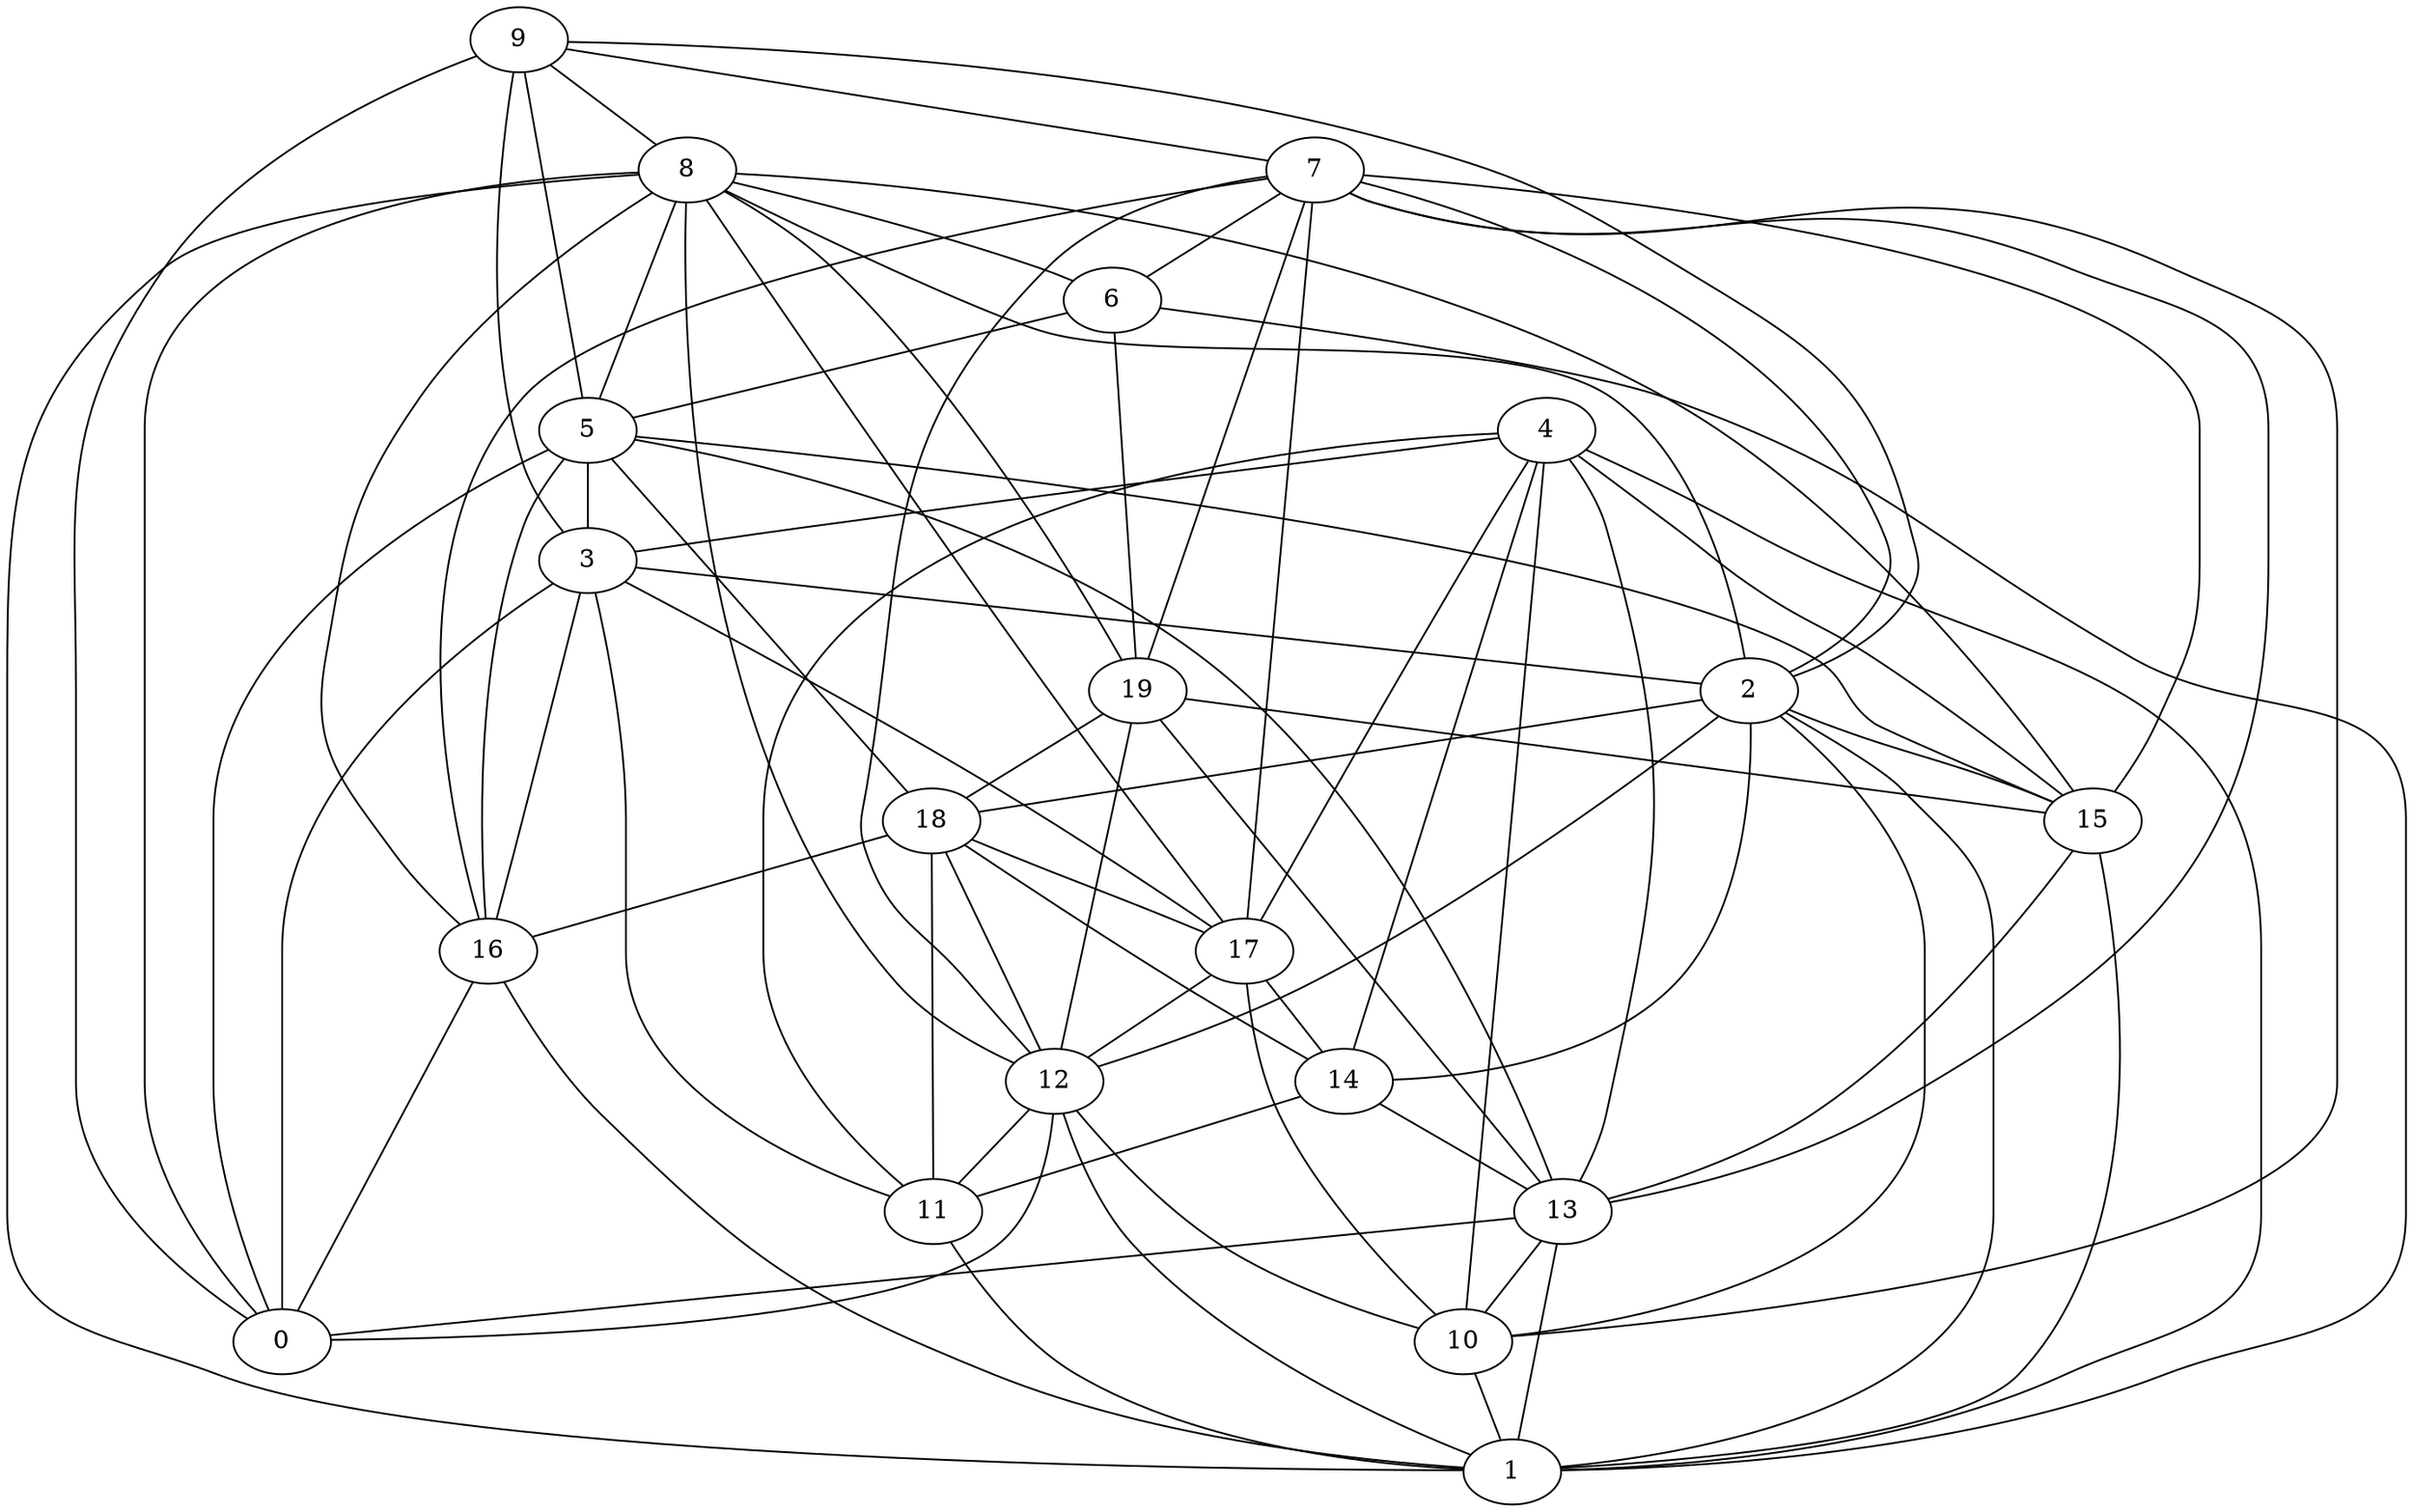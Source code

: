 digraph GG_graph {

subgraph G_graph {
edge [color = black]
"3" -> "0" [dir = none]
"3" -> "17" [dir = none]
"3" -> "16" [dir = none]
"5" -> "3" [dir = none]
"5" -> "15" [dir = none]
"5" -> "0" [dir = none]
"5" -> "16" [dir = none]
"18" -> "16" [dir = none]
"18" -> "11" [dir = none]
"18" -> "12" [dir = none]
"11" -> "1" [dir = none]
"2" -> "14" [dir = none]
"2" -> "12" [dir = none]
"2" -> "10" [dir = none]
"2" -> "1" [dir = none]
"2" -> "18" [dir = none]
"14" -> "13" [dir = none]
"17" -> "12" [dir = none]
"17" -> "14" [dir = none]
"7" -> "13" [dir = none]
"7" -> "19" [dir = none]
"7" -> "2" [dir = none]
"7" -> "15" [dir = none]
"7" -> "10" [dir = none]
"7" -> "12" [dir = none]
"7" -> "17" [dir = none]
"10" -> "1" [dir = none]
"13" -> "0" [dir = none]
"13" -> "1" [dir = none]
"15" -> "1" [dir = none]
"15" -> "13" [dir = none]
"12" -> "10" [dir = none]
"12" -> "0" [dir = none]
"12" -> "1" [dir = none]
"12" -> "11" [dir = none]
"4" -> "11" [dir = none]
"4" -> "17" [dir = none]
"4" -> "13" [dir = none]
"4" -> "15" [dir = none]
"4" -> "10" [dir = none]
"4" -> "3" [dir = none]
"9" -> "5" [dir = none]
"9" -> "8" [dir = none]
"9" -> "0" [dir = none]
"9" -> "7" [dir = none]
"9" -> "2" [dir = none]
"8" -> "6" [dir = none]
"8" -> "16" [dir = none]
"8" -> "0" [dir = none]
"8" -> "15" [dir = none]
"8" -> "17" [dir = none]
"8" -> "2" [dir = none]
"8" -> "19" [dir = none]
"6" -> "1" [dir = none]
"6" -> "19" [dir = none]
"19" -> "12" [dir = none]
"19" -> "15" [dir = none]
"5" -> "18" [dir = none]
"14" -> "11" [dir = none]
"8" -> "12" [dir = none]
"4" -> "1" [dir = none]
"9" -> "3" [dir = none]
"3" -> "11" [dir = none]
"7" -> "16" [dir = none]
"18" -> "14" [dir = none]
"19" -> "18" [dir = none]
"18" -> "17" [dir = none]
"3" -> "2" [dir = none]
"19" -> "13" [dir = none]
"8" -> "1" [dir = none]
"13" -> "10" [dir = none]
"8" -> "5" [dir = none]
"7" -> "6" [dir = none]
"17" -> "10" [dir = none]
"16" -> "1" [dir = none]
"2" -> "15" [dir = none]
"16" -> "0" [dir = none]
"6" -> "5" [dir = none]
"5" -> "13" [dir = none]
"4" -> "14" [dir = none]
}

}
